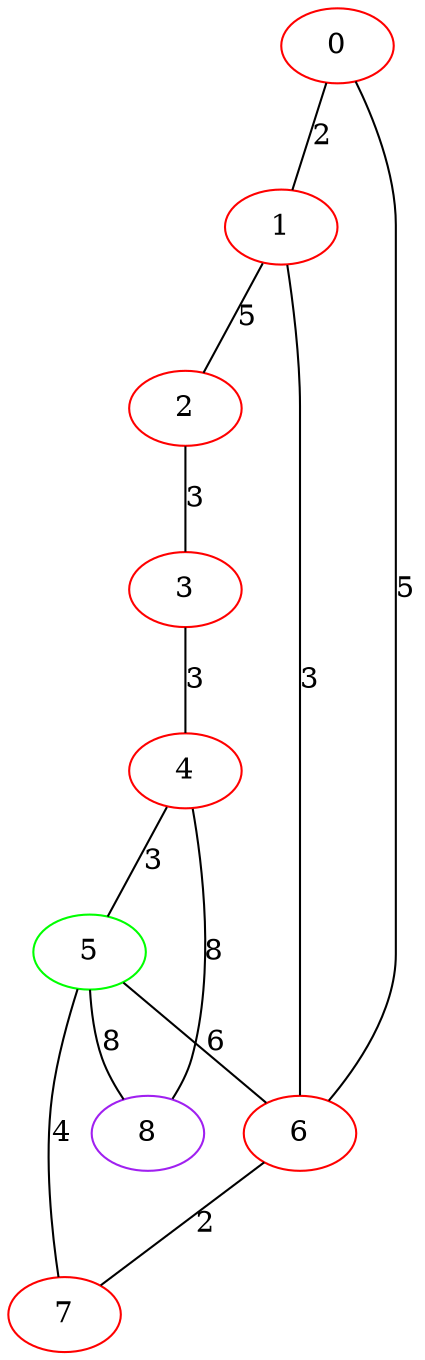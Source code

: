 graph "" {
0 [color=red, weight=1];
1 [color=red, weight=1];
2 [color=red, weight=1];
3 [color=red, weight=1];
4 [color=red, weight=1];
5 [color=green, weight=2];
6 [color=red, weight=1];
7 [color=red, weight=1];
8 [color=purple, weight=4];
0 -- 1  [key=0, label=2];
0 -- 6  [key=0, label=5];
1 -- 2  [key=0, label=5];
1 -- 6  [key=0, label=3];
2 -- 3  [key=0, label=3];
3 -- 4  [key=0, label=3];
4 -- 8  [key=0, label=8];
4 -- 5  [key=0, label=3];
5 -- 8  [key=0, label=8];
5 -- 6  [key=0, label=6];
5 -- 7  [key=0, label=4];
6 -- 7  [key=0, label=2];
}
